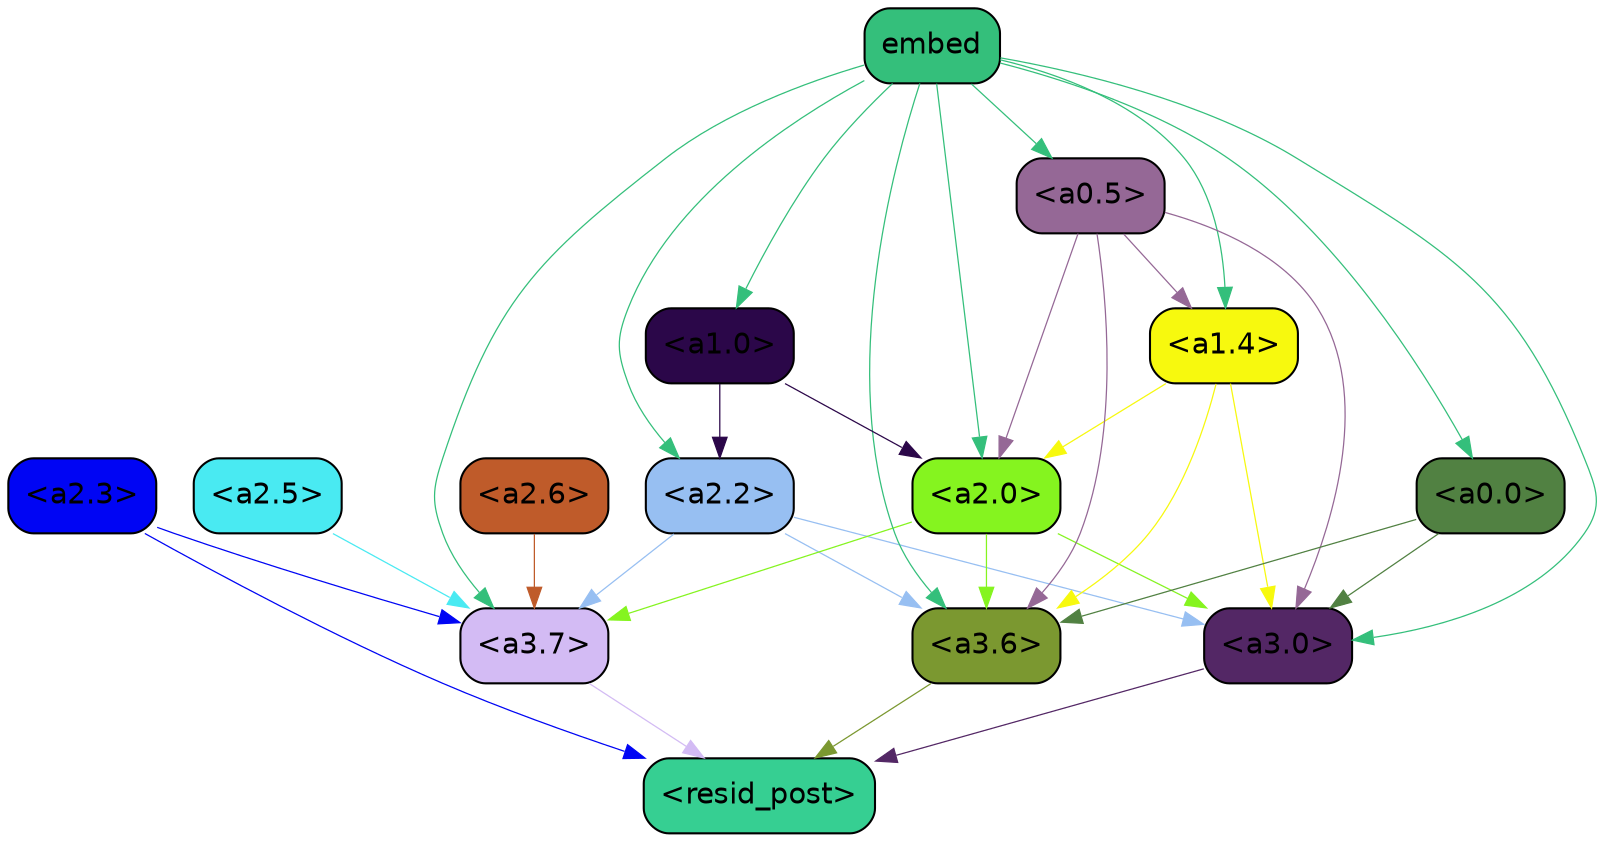 strict digraph "" {
	graph [bgcolor=transparent,
		layout=dot,
		overlap=false,
		splines=true
	];
	"<a3.7>"	[color=black,
		fillcolor="#d3bbf4",
		fontname=Helvetica,
		shape=box,
		style="filled, rounded"];
	"<resid_post>"	[color=black,
		fillcolor="#36cf92",
		fontname=Helvetica,
		shape=box,
		style="filled, rounded"];
	"<a3.7>" -> "<resid_post>"	[color="#d3bbf4",
		penwidth=0.6];
	"<a3.6>"	[color=black,
		fillcolor="#7b9830",
		fontname=Helvetica,
		shape=box,
		style="filled, rounded"];
	"<a3.6>" -> "<resid_post>"	[color="#7b9830",
		penwidth=0.6];
	"<a3.0>"	[color=black,
		fillcolor="#532765",
		fontname=Helvetica,
		shape=box,
		style="filled, rounded"];
	"<a3.0>" -> "<resid_post>"	[color="#532765",
		penwidth=0.6];
	"<a2.3>"	[color=black,
		fillcolor="#0005f4",
		fontname=Helvetica,
		shape=box,
		style="filled, rounded"];
	"<a2.3>" -> "<a3.7>"	[color="#0005f4",
		penwidth=0.6];
	"<a2.3>" -> "<resid_post>"	[color="#0005f4",
		penwidth=0.6];
	"<a2.6>"	[color=black,
		fillcolor="#bf5b2a",
		fontname=Helvetica,
		shape=box,
		style="filled, rounded"];
	"<a2.6>" -> "<a3.7>"	[color="#bf5b2a",
		penwidth=0.6];
	"<a2.5>"	[color=black,
		fillcolor="#49eaf2",
		fontname=Helvetica,
		shape=box,
		style="filled, rounded"];
	"<a2.5>" -> "<a3.7>"	[color="#49eaf2",
		penwidth=0.6];
	"<a2.2>"	[color=black,
		fillcolor="#97bff2",
		fontname=Helvetica,
		shape=box,
		style="filled, rounded"];
	"<a2.2>" -> "<a3.7>"	[color="#97bff2",
		penwidth=0.6];
	"<a2.2>" -> "<a3.6>"	[color="#97bff2",
		penwidth=0.6];
	"<a2.2>" -> "<a3.0>"	[color="#97bff2",
		penwidth=0.6];
	"<a2.0>"	[color=black,
		fillcolor="#85f41f",
		fontname=Helvetica,
		shape=box,
		style="filled, rounded"];
	"<a2.0>" -> "<a3.7>"	[color="#85f41f",
		penwidth=0.6];
	"<a2.0>" -> "<a3.6>"	[color="#85f41f",
		penwidth=0.6];
	"<a2.0>" -> "<a3.0>"	[color="#85f41f",
		penwidth=0.6];
	"<a1.4>"	[color=black,
		fillcolor="#f7f90e",
		fontname=Helvetica,
		shape=box,
		style="filled, rounded"];
	"<a1.4>" -> "<a3.6>"	[color="#f7f90e",
		penwidth=0.6];
	"<a1.4>" -> "<a3.0>"	[color="#f7f90e",
		penwidth=0.6];
	"<a1.4>" -> "<a2.0>"	[color="#f7f90e",
		penwidth=0.6];
	embed	[color=black,
		fillcolor="#34bf7b",
		fontname=Helvetica,
		shape=box,
		style="filled, rounded"];
	embed -> "<a3.7>"	[color="#34bf7b",
		penwidth=0.6];
	embed -> "<a3.6>"	[color="#34bf7b",
		penwidth=0.6];
	embed -> "<a3.0>"	[color="#34bf7b",
		penwidth=0.6];
	embed -> "<a2.2>"	[color="#34bf7b",
		penwidth=0.6];
	embed -> "<a2.0>"	[color="#34bf7b",
		penwidth=0.6];
	embed -> "<a1.4>"	[color="#34bf7b",
		penwidth=0.6];
	"<a0.5>"	[color=black,
		fillcolor="#956896",
		fontname=Helvetica,
		shape=box,
		style="filled, rounded"];
	embed -> "<a0.5>"	[color="#34bf7b",
		penwidth=0.6];
	"<a0.0>"	[color=black,
		fillcolor="#518142",
		fontname=Helvetica,
		shape=box,
		style="filled, rounded"];
	embed -> "<a0.0>"	[color="#34bf7b",
		penwidth=0.6];
	"<a1.0>"	[color=black,
		fillcolor="#2b0749",
		fontname=Helvetica,
		shape=box,
		style="filled, rounded"];
	embed -> "<a1.0>"	[color="#34bf7b",
		penwidth=0.6];
	"<a0.5>" -> "<a3.6>"	[color="#956896",
		penwidth=0.6];
	"<a0.5>" -> "<a3.0>"	[color="#956896",
		penwidth=0.6];
	"<a0.5>" -> "<a2.0>"	[color="#956896",
		penwidth=0.6];
	"<a0.5>" -> "<a1.4>"	[color="#956896",
		penwidth=0.6];
	"<a0.0>" -> "<a3.6>"	[color="#518142",
		penwidth=0.6];
	"<a0.0>" -> "<a3.0>"	[color="#518142",
		penwidth=0.6];
	"<a1.0>" -> "<a2.2>"	[color="#2b0749",
		penwidth=0.6];
	"<a1.0>" -> "<a2.0>"	[color="#2b0749",
		penwidth=0.6];
}
